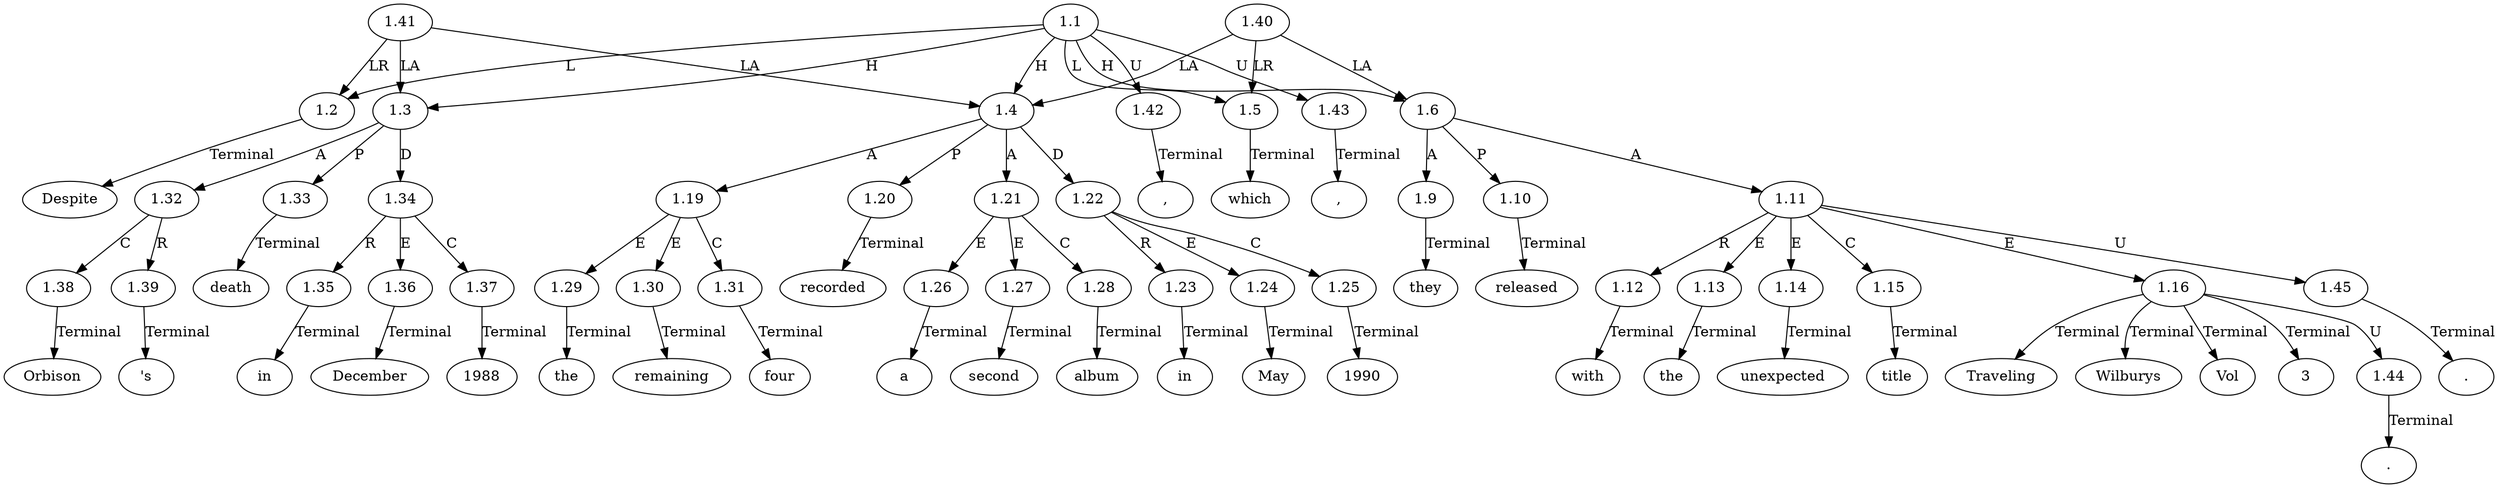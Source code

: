 // Graph
digraph {
	0.1 [label=Despite ordering=out]
	0.10 [label=remaining ordering=out]
	0.11 [label=four ordering=out]
	0.12 [label=recorded ordering=out]
	0.13 [label=a ordering=out]
	0.14 [label=second ordering=out]
	0.15 [label=album ordering=out]
	0.16 [label=in ordering=out]
	0.17 [label=May ordering=out]
	0.18 [label=1990 ordering=out]
	0.19 [label="," ordering=out]
	0.2 [label=Orbison ordering=out]
	0.20 [label=which ordering=out]
	0.21 [label=they ordering=out]
	0.22 [label=released ordering=out]
	0.23 [label=with ordering=out]
	0.24 [label=the ordering=out]
	0.25 [label=unexpected ordering=out]
	0.26 [label=title ordering=out]
	0.27 [label=Traveling ordering=out]
	0.28 [label=Wilburys ordering=out]
	0.29 [label=Vol ordering=out]
	0.3 [label="'s" ordering=out]
	0.30 [label="." ordering=out]
	0.31 [label=3 ordering=out]
	0.32 [label="." ordering=out]
	0.4 [label=death ordering=out]
	0.5 [label=in ordering=out]
	0.6 [label=December ordering=out]
	0.7 [label=1988 ordering=out]
	0.8 [label="," ordering=out]
	0.9 [label=the ordering=out]
	1.1 [label=1.1 ordering=out]
	1.2 [label=1.2 ordering=out]
	1.3 [label=1.3 ordering=out]
	1.4 [label=1.4 ordering=out]
	1.5 [label=1.5 ordering=out]
	1.6 [label=1.6 ordering=out]
	1.9 [label=1.9 ordering=out]
	1.10 [label=1.10 ordering=out]
	1.11 [label=1.11 ordering=out]
	1.12 [label=1.12 ordering=out]
	1.13 [label=1.13 ordering=out]
	1.14 [label=1.14 ordering=out]
	1.15 [label=1.15 ordering=out]
	1.16 [label=1.16 ordering=out]
	1.19 [label=1.19 ordering=out]
	1.20 [label=1.20 ordering=out]
	1.21 [label=1.21 ordering=out]
	1.22 [label=1.22 ordering=out]
	1.23 [label=1.23 ordering=out]
	1.24 [label=1.24 ordering=out]
	1.25 [label=1.25 ordering=out]
	1.26 [label=1.26 ordering=out]
	1.27 [label=1.27 ordering=out]
	1.28 [label=1.28 ordering=out]
	1.29 [label=1.29 ordering=out]
	1.30 [label=1.30 ordering=out]
	1.31 [label=1.31 ordering=out]
	1.32 [label=1.32 ordering=out]
	1.33 [label=1.33 ordering=out]
	1.34 [label=1.34 ordering=out]
	1.35 [label=1.35 ordering=out]
	1.36 [label=1.36 ordering=out]
	1.37 [label=1.37 ordering=out]
	1.38 [label=1.38 ordering=out]
	1.39 [label=1.39 ordering=out]
	1.40 [label=1.40 ordering=out]
	1.41 [label=1.41 ordering=out]
	1.42 [label=1.42 ordering=out]
	1.43 [label=1.43 ordering=out]
	1.44 [label=1.44 ordering=out]
	1.45 [label=1.45 ordering=out]
	1.1 -> 1.2 [label=L ordering=out]
	1.1 -> 1.3 [label=H ordering=out]
	1.1 -> 1.4 [label=H ordering=out]
	1.1 -> 1.5 [label=L ordering=out]
	1.1 -> 1.6 [label=H ordering=out]
	1.1 -> 1.42 [label=U ordering=out]
	1.1 -> 1.43 [label=U ordering=out]
	1.2 -> 0.1 [label=Terminal ordering=out]
	1.3 -> 1.32 [label=A ordering=out]
	1.3 -> 1.33 [label=P ordering=out]
	1.3 -> 1.34 [label=D ordering=out]
	1.4 -> 1.19 [label=A ordering=out]
	1.4 -> 1.20 [label=P ordering=out]
	1.4 -> 1.21 [label=A ordering=out]
	1.4 -> 1.22 [label=D ordering=out]
	1.5 -> 0.20 [label=Terminal ordering=out]
	1.6 -> 1.9 [label=A ordering=out]
	1.6 -> 1.10 [label=P ordering=out]
	1.6 -> 1.11 [label=A ordering=out]
	1.9 -> 0.21 [label=Terminal ordering=out]
	1.10 -> 0.22 [label=Terminal ordering=out]
	1.11 -> 1.12 [label=R ordering=out]
	1.11 -> 1.13 [label=E ordering=out]
	1.11 -> 1.14 [label=E ordering=out]
	1.11 -> 1.15 [label=C ordering=out]
	1.11 -> 1.16 [label=E ordering=out]
	1.11 -> 1.45 [label=U ordering=out]
	1.12 -> 0.23 [label=Terminal ordering=out]
	1.13 -> 0.24 [label=Terminal ordering=out]
	1.14 -> 0.25 [label=Terminal ordering=out]
	1.15 -> 0.26 [label=Terminal ordering=out]
	1.16 -> 0.27 [label=Terminal ordering=out]
	1.16 -> 0.28 [label=Terminal ordering=out]
	1.16 -> 0.29 [label=Terminal ordering=out]
	1.16 -> 0.31 [label=Terminal ordering=out]
	1.16 -> 1.44 [label=U ordering=out]
	1.19 -> 1.29 [label=E ordering=out]
	1.19 -> 1.30 [label=E ordering=out]
	1.19 -> 1.31 [label=C ordering=out]
	1.20 -> 0.12 [label=Terminal ordering=out]
	1.21 -> 1.26 [label=E ordering=out]
	1.21 -> 1.27 [label=E ordering=out]
	1.21 -> 1.28 [label=C ordering=out]
	1.22 -> 1.23 [label=R ordering=out]
	1.22 -> 1.24 [label=E ordering=out]
	1.22 -> 1.25 [label=C ordering=out]
	1.23 -> 0.16 [label=Terminal ordering=out]
	1.24 -> 0.17 [label=Terminal ordering=out]
	1.25 -> 0.18 [label=Terminal ordering=out]
	1.26 -> 0.13 [label=Terminal ordering=out]
	1.27 -> 0.14 [label=Terminal ordering=out]
	1.28 -> 0.15 [label=Terminal ordering=out]
	1.29 -> 0.9 [label=Terminal ordering=out]
	1.30 -> 0.10 [label=Terminal ordering=out]
	1.31 -> 0.11 [label=Terminal ordering=out]
	1.32 -> 1.38 [label=C ordering=out]
	1.32 -> 1.39 [label=R ordering=out]
	1.33 -> 0.4 [label=Terminal ordering=out]
	1.34 -> 1.35 [label=R ordering=out]
	1.34 -> 1.36 [label=E ordering=out]
	1.34 -> 1.37 [label=C ordering=out]
	1.35 -> 0.5 [label=Terminal ordering=out]
	1.36 -> 0.6 [label=Terminal ordering=out]
	1.37 -> 0.7 [label=Terminal ordering=out]
	1.38 -> 0.2 [label=Terminal ordering=out]
	1.39 -> 0.3 [label=Terminal ordering=out]
	1.40 -> 1.4 [label=LA ordering=out]
	1.40 -> 1.5 [label=LR ordering=out]
	1.40 -> 1.6 [label=LA ordering=out]
	1.41 -> 1.2 [label=LR ordering=out]
	1.41 -> 1.3 [label=LA ordering=out]
	1.41 -> 1.4 [label=LA ordering=out]
	1.42 -> 0.8 [label=Terminal ordering=out]
	1.43 -> 0.19 [label=Terminal ordering=out]
	1.44 -> 0.30 [label=Terminal ordering=out]
	1.45 -> 0.32 [label=Terminal ordering=out]
}
